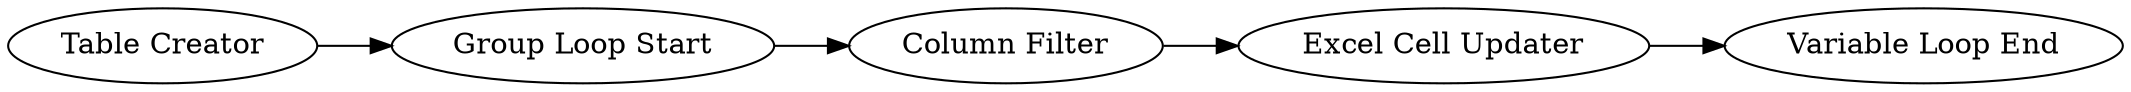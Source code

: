 digraph {
	17 -> 18
	16 -> 17
	12 -> 16
	18 -> 19
	16 [label="Group Loop Start"]
	18 [label="Excel Cell Updater"]
	12 [label="Table Creator"]
	17 [label="Column Filter"]
	19 [label="Variable Loop End"]
	rankdir=LR
}
